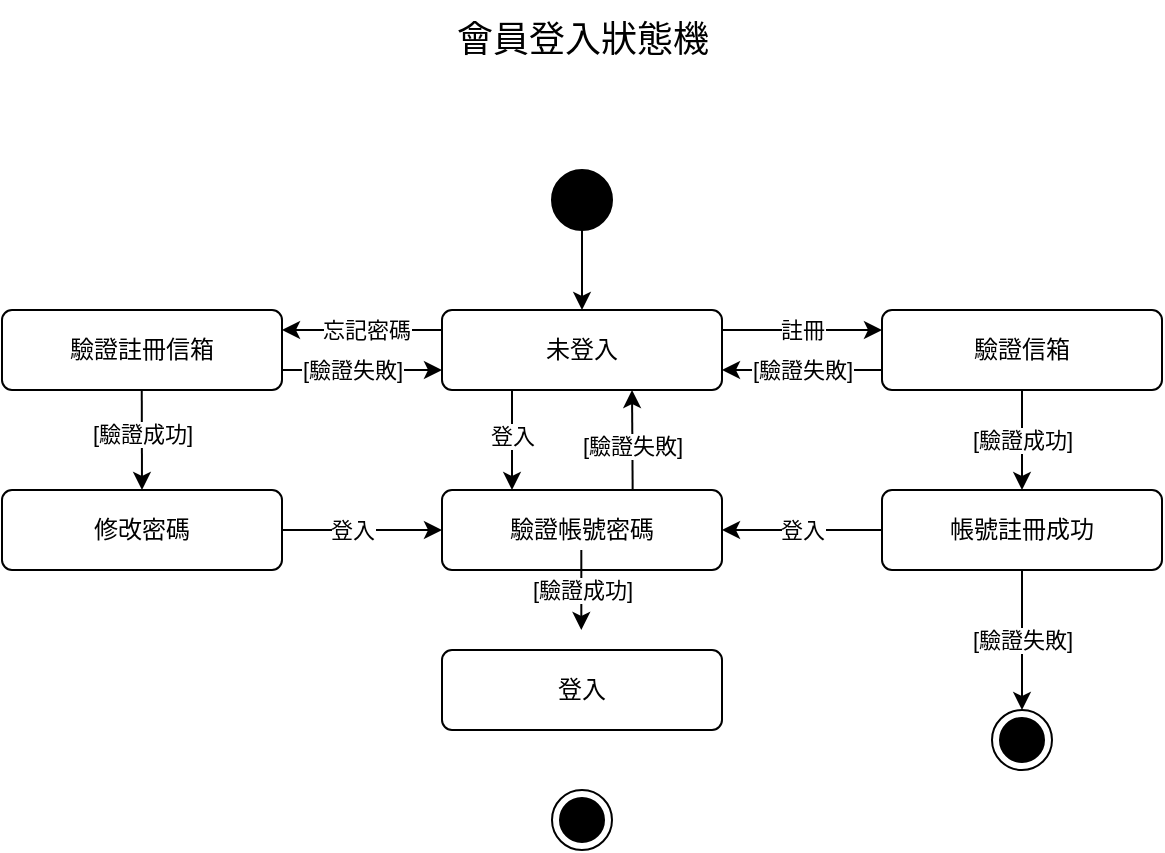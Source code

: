 <mxfile version="24.2.5" type="device" pages="4">
  <diagram id="C5RBs43oDa-KdzZeNtuy" name="登入狀態機">
    <mxGraphModel dx="574" dy="334" grid="1" gridSize="10" guides="1" tooltips="1" connect="1" arrows="1" fold="1" page="1" pageScale="1" pageWidth="827" pageHeight="1169" math="0" shadow="0">
      <root>
        <mxCell id="WIyWlLk6GJQsqaUBKTNV-0" />
        <mxCell id="WIyWlLk6GJQsqaUBKTNV-1" parent="WIyWlLk6GJQsqaUBKTNV-0" />
        <mxCell id="AL2CDXxsfcrJi_243A2Y-0" value="" style="ellipse;fillColor=strokeColor;html=1;" parent="WIyWlLk6GJQsqaUBKTNV-1" vertex="1">
          <mxGeometry x="295" y="170" width="30" height="30" as="geometry" />
        </mxCell>
        <mxCell id="AL2CDXxsfcrJi_243A2Y-1" value="&lt;font style=&quot;font-size: 18px;&quot;&gt;會員登入狀態機&lt;/font&gt;" style="text;html=1;align=center;verticalAlign=middle;resizable=0;points=[];autosize=1;strokeColor=none;fillColor=none;" parent="WIyWlLk6GJQsqaUBKTNV-1" vertex="1">
          <mxGeometry x="235" y="85" width="150" height="40" as="geometry" />
        </mxCell>
        <mxCell id="AL2CDXxsfcrJi_243A2Y-2" value="" style="endArrow=classic;html=1;rounded=0;exitX=0.5;exitY=1;exitDx=0;exitDy=0;entryX=0.5;entryY=0;entryDx=0;entryDy=0;" parent="WIyWlLk6GJQsqaUBKTNV-1" source="AL2CDXxsfcrJi_243A2Y-0" edge="1" target="5Wx7P02jGSiyyXWoik10-0">
          <mxGeometry width="50" height="50" relative="1" as="geometry">
            <mxPoint x="345" y="290" as="sourcePoint" />
            <mxPoint x="310" y="240" as="targetPoint" />
          </mxGeometry>
        </mxCell>
        <mxCell id="5Wx7P02jGSiyyXWoik10-0" value="未登入" style="html=1;align=center;verticalAlign=middle;rounded=1;absoluteArcSize=1;arcSize=10;dashed=0;whiteSpace=wrap;" parent="WIyWlLk6GJQsqaUBKTNV-1" vertex="1">
          <mxGeometry x="240" y="240" width="140" height="40" as="geometry" />
        </mxCell>
        <mxCell id="dz95pTCuz73jS-p0h6Jy-0" value="驗證信箱" style="html=1;align=center;verticalAlign=middle;rounded=1;absoluteArcSize=1;arcSize=10;dashed=0;whiteSpace=wrap;" parent="WIyWlLk6GJQsqaUBKTNV-1" vertex="1">
          <mxGeometry x="460" y="240" width="140" height="40" as="geometry" />
        </mxCell>
        <mxCell id="dz95pTCuz73jS-p0h6Jy-1" value="驗證註冊信箱" style="html=1;align=center;verticalAlign=middle;rounded=1;absoluteArcSize=1;arcSize=10;dashed=0;whiteSpace=wrap;" parent="WIyWlLk6GJQsqaUBKTNV-1" vertex="1">
          <mxGeometry x="20" y="240" width="140" height="40" as="geometry" />
        </mxCell>
        <mxCell id="dz95pTCuz73jS-p0h6Jy-2" value="驗證帳號密碼" style="html=1;align=center;verticalAlign=middle;rounded=1;absoluteArcSize=1;arcSize=10;dashed=0;whiteSpace=wrap;" parent="WIyWlLk6GJQsqaUBKTNV-1" vertex="1">
          <mxGeometry x="240" y="330" width="140" height="40" as="geometry" />
        </mxCell>
        <mxCell id="dz95pTCuz73jS-p0h6Jy-3" value="登入" style="html=1;align=center;verticalAlign=middle;rounded=1;absoluteArcSize=1;arcSize=10;dashed=0;whiteSpace=wrap;" parent="WIyWlLk6GJQsqaUBKTNV-1" vertex="1">
          <mxGeometry x="240" y="410" width="140" height="40" as="geometry" />
        </mxCell>
        <mxCell id="zwurpUFEAPFgYq6pLjo6-1" style="edgeStyle=orthogonalEdgeStyle;rounded=0;orthogonalLoop=1;jettySize=auto;html=1;entryX=0;entryY=0.5;entryDx=0;entryDy=0;" edge="1" parent="WIyWlLk6GJQsqaUBKTNV-1" source="dz95pTCuz73jS-p0h6Jy-13" target="dz95pTCuz73jS-p0h6Jy-2">
          <mxGeometry relative="1" as="geometry" />
        </mxCell>
        <mxCell id="zwurpUFEAPFgYq6pLjo6-2" value="登入" style="edgeLabel;html=1;align=center;verticalAlign=middle;resizable=0;points=[];" vertex="1" connectable="0" parent="zwurpUFEAPFgYq6pLjo6-1">
          <mxGeometry x="0.025" y="2" relative="1" as="geometry">
            <mxPoint x="-6" y="2" as="offset" />
          </mxGeometry>
        </mxCell>
        <mxCell id="dz95pTCuz73jS-p0h6Jy-13" value="修改密碼" style="html=1;align=center;verticalAlign=middle;rounded=1;absoluteArcSize=1;arcSize=10;dashed=0;whiteSpace=wrap;" parent="WIyWlLk6GJQsqaUBKTNV-1" vertex="1">
          <mxGeometry x="20" y="330" width="140" height="40" as="geometry" />
        </mxCell>
        <mxCell id="dz95pTCuz73jS-p0h6Jy-18" value="" style="endArrow=classic;html=1;rounded=0;entryX=0;entryY=0.25;entryDx=0;entryDy=0;exitX=1;exitY=0.25;exitDx=0;exitDy=0;" parent="WIyWlLk6GJQsqaUBKTNV-1" edge="1" target="dz95pTCuz73jS-p0h6Jy-0" source="5Wx7P02jGSiyyXWoik10-0">
          <mxGeometry relative="1" as="geometry">
            <mxPoint x="385" y="250" as="sourcePoint" />
            <mxPoint x="475" y="250.69" as="targetPoint" />
          </mxGeometry>
        </mxCell>
        <mxCell id="dz95pTCuz73jS-p0h6Jy-19" value="註冊" style="edgeLabel;resizable=0;html=1;;align=center;verticalAlign=middle;" parent="dz95pTCuz73jS-p0h6Jy-18" connectable="0" vertex="1">
          <mxGeometry relative="1" as="geometry" />
        </mxCell>
        <mxCell id="dz95pTCuz73jS-p0h6Jy-21" value="" style="endArrow=classic;html=1;rounded=0;entryX=1;entryY=0.25;entryDx=0;entryDy=0;exitX=0;exitY=0.25;exitDx=0;exitDy=0;" parent="WIyWlLk6GJQsqaUBKTNV-1" target="dz95pTCuz73jS-p0h6Jy-1" edge="1" source="5Wx7P02jGSiyyXWoik10-0">
          <mxGeometry relative="1" as="geometry">
            <mxPoint x="245" y="251" as="sourcePoint" />
            <mxPoint x="163.22" y="250" as="targetPoint" />
          </mxGeometry>
        </mxCell>
        <mxCell id="dz95pTCuz73jS-p0h6Jy-22" value="忘記密碼" style="edgeLabel;resizable=0;html=1;;align=center;verticalAlign=middle;" parent="dz95pTCuz73jS-p0h6Jy-21" connectable="0" vertex="1">
          <mxGeometry relative="1" as="geometry">
            <mxPoint x="2" as="offset" />
          </mxGeometry>
        </mxCell>
        <mxCell id="dz95pTCuz73jS-p0h6Jy-26" value="" style="endArrow=classic;html=1;rounded=0;exitX=0.25;exitY=1;exitDx=0;exitDy=0;entryX=0.5;entryY=0;entryDx=0;entryDy=0;" parent="WIyWlLk6GJQsqaUBKTNV-1" edge="1" target="dz95pTCuz73jS-p0h6Jy-13">
          <mxGeometry relative="1" as="geometry">
            <mxPoint x="89.88" y="280" as="sourcePoint" />
            <mxPoint x="89.88" y="320.0" as="targetPoint" />
          </mxGeometry>
        </mxCell>
        <mxCell id="dz95pTCuz73jS-p0h6Jy-27" value="[驗證成功]" style="edgeLabel;resizable=0;html=1;;align=center;verticalAlign=middle;" parent="dz95pTCuz73jS-p0h6Jy-26" connectable="0" vertex="1">
          <mxGeometry relative="1" as="geometry">
            <mxPoint y="-3" as="offset" />
          </mxGeometry>
        </mxCell>
        <mxCell id="dz95pTCuz73jS-p0h6Jy-33" value="" style="endArrow=classic;html=1;rounded=0;entryX=0;entryY=0.75;entryDx=0;entryDy=0;exitX=1;exitY=0.75;exitDx=0;exitDy=0;" parent="WIyWlLk6GJQsqaUBKTNV-1" source="dz95pTCuz73jS-p0h6Jy-1" target="5Wx7P02jGSiyyXWoik10-0" edge="1">
          <mxGeometry relative="1" as="geometry">
            <mxPoint x="260" y="290.92" as="sourcePoint" />
            <mxPoint x="175" y="290" as="targetPoint" />
          </mxGeometry>
        </mxCell>
        <mxCell id="dz95pTCuz73jS-p0h6Jy-34" value="[驗證失敗]" style="edgeLabel;resizable=0;html=1;;align=center;verticalAlign=middle;" parent="dz95pTCuz73jS-p0h6Jy-33" connectable="0" vertex="1">
          <mxGeometry relative="1" as="geometry">
            <mxPoint x="-5" as="offset" />
          </mxGeometry>
        </mxCell>
        <mxCell id="dz95pTCuz73jS-p0h6Jy-35" value="帳號註冊成功" style="html=1;align=center;verticalAlign=middle;rounded=1;absoluteArcSize=1;arcSize=10;dashed=0;whiteSpace=wrap;" parent="WIyWlLk6GJQsqaUBKTNV-1" vertex="1">
          <mxGeometry x="460" y="330" width="140" height="40" as="geometry" />
        </mxCell>
        <mxCell id="dz95pTCuz73jS-p0h6Jy-36" value="" style="endArrow=classic;html=1;rounded=0;entryX=0.5;entryY=0;entryDx=0;entryDy=0;exitX=0.5;exitY=1;exitDx=0;exitDy=0;" parent="WIyWlLk6GJQsqaUBKTNV-1" source="dz95pTCuz73jS-p0h6Jy-0" target="dz95pTCuz73jS-p0h6Jy-35" edge="1">
          <mxGeometry relative="1" as="geometry">
            <mxPoint x="415" y="290" as="sourcePoint" />
            <mxPoint x="505" y="290.69" as="targetPoint" />
          </mxGeometry>
        </mxCell>
        <mxCell id="dz95pTCuz73jS-p0h6Jy-37" value="[驗證成功]" style="edgeLabel;resizable=0;html=1;;align=center;verticalAlign=middle;" parent="dz95pTCuz73jS-p0h6Jy-36" connectable="0" vertex="1">
          <mxGeometry relative="1" as="geometry" />
        </mxCell>
        <mxCell id="dz95pTCuz73jS-p0h6Jy-40" value="" style="endArrow=classic;html=1;rounded=0;entryX=1;entryY=0.5;entryDx=0;entryDy=0;exitX=0;exitY=0.5;exitDx=0;exitDy=0;" parent="WIyWlLk6GJQsqaUBKTNV-1" source="dz95pTCuz73jS-p0h6Jy-35" target="dz95pTCuz73jS-p0h6Jy-2" edge="1">
          <mxGeometry relative="1" as="geometry">
            <mxPoint x="385" y="380" as="sourcePoint" />
            <mxPoint x="470" y="380" as="targetPoint" />
          </mxGeometry>
        </mxCell>
        <mxCell id="dz95pTCuz73jS-p0h6Jy-41" value="登入" style="edgeLabel;resizable=0;html=1;;align=center;verticalAlign=middle;" parent="dz95pTCuz73jS-p0h6Jy-40" connectable="0" vertex="1">
          <mxGeometry relative="1" as="geometry" />
        </mxCell>
        <mxCell id="dz95pTCuz73jS-p0h6Jy-42" value="" style="ellipse;html=1;shape=endState;fillColor=strokeColor;" parent="WIyWlLk6GJQsqaUBKTNV-1" vertex="1">
          <mxGeometry x="295" y="480" width="30" height="30" as="geometry" />
        </mxCell>
        <mxCell id="dz95pTCuz73jS-p0h6Jy-44" value="" style="ellipse;html=1;shape=endState;fillColor=strokeColor;" parent="WIyWlLk6GJQsqaUBKTNV-1" vertex="1">
          <mxGeometry x="515" y="440" width="30" height="30" as="geometry" />
        </mxCell>
        <mxCell id="dz95pTCuz73jS-p0h6Jy-45" value="" style="endArrow=classic;html=1;rounded=0;entryX=0.25;entryY=0;entryDx=0;entryDy=0;exitX=0.25;exitY=1;exitDx=0;exitDy=0;" parent="WIyWlLk6GJQsqaUBKTNV-1" edge="1">
          <mxGeometry relative="1" as="geometry">
            <mxPoint x="309.66" y="360" as="sourcePoint" />
            <mxPoint x="309.66" y="400" as="targetPoint" />
          </mxGeometry>
        </mxCell>
        <mxCell id="dz95pTCuz73jS-p0h6Jy-46" value="[驗證成功]" style="edgeLabel;resizable=0;html=1;;align=center;verticalAlign=middle;" parent="dz95pTCuz73jS-p0h6Jy-45" connectable="0" vertex="1">
          <mxGeometry relative="1" as="geometry" />
        </mxCell>
        <mxCell id="dz95pTCuz73jS-p0h6Jy-47" value="" style="endArrow=classic;html=1;rounded=0;entryX=0.25;entryY=0;entryDx=0;entryDy=0;exitX=0.5;exitY=1;exitDx=0;exitDy=0;" parent="WIyWlLk6GJQsqaUBKTNV-1" edge="1" target="dz95pTCuz73jS-p0h6Jy-2">
          <mxGeometry relative="1" as="geometry">
            <mxPoint x="275.0" y="280" as="sourcePoint" />
            <mxPoint x="275.0" y="320.0" as="targetPoint" />
          </mxGeometry>
        </mxCell>
        <mxCell id="dz95pTCuz73jS-p0h6Jy-48" value="登入" style="edgeLabel;resizable=0;html=1;;align=center;verticalAlign=middle;" parent="dz95pTCuz73jS-p0h6Jy-47" connectable="0" vertex="1">
          <mxGeometry relative="1" as="geometry">
            <mxPoint y="-2" as="offset" />
          </mxGeometry>
        </mxCell>
        <mxCell id="dz95pTCuz73jS-p0h6Jy-52" value="" style="endArrow=classic;html=1;rounded=0;exitX=0.681;exitY=0.013;exitDx=0;exitDy=0;exitPerimeter=0;" parent="WIyWlLk6GJQsqaUBKTNV-1" edge="1" source="dz95pTCuz73jS-p0h6Jy-2">
          <mxGeometry relative="1" as="geometry">
            <mxPoint x="335" y="320" as="sourcePoint" />
            <mxPoint x="335" y="280" as="targetPoint" />
          </mxGeometry>
        </mxCell>
        <mxCell id="dz95pTCuz73jS-p0h6Jy-53" value="[驗證失敗]" style="edgeLabel;resizable=0;html=1;;align=center;verticalAlign=middle;" parent="dz95pTCuz73jS-p0h6Jy-52" connectable="0" vertex="1">
          <mxGeometry relative="1" as="geometry">
            <mxPoint y="3" as="offset" />
          </mxGeometry>
        </mxCell>
        <mxCell id="dz95pTCuz73jS-p0h6Jy-54" value="" style="endArrow=classic;html=1;rounded=0;exitX=0.5;exitY=1;exitDx=0;exitDy=0;entryX=0.5;entryY=0;entryDx=0;entryDy=0;" parent="WIyWlLk6GJQsqaUBKTNV-1" source="dz95pTCuz73jS-p0h6Jy-35" target="dz95pTCuz73jS-p0h6Jy-44" edge="1">
          <mxGeometry relative="1" as="geometry">
            <mxPoint x="525" y="450" as="sourcePoint" />
            <mxPoint x="525" y="410" as="targetPoint" />
          </mxGeometry>
        </mxCell>
        <mxCell id="dz95pTCuz73jS-p0h6Jy-55" value="[驗證失敗]" style="edgeLabel;resizable=0;html=1;;align=center;verticalAlign=middle;" parent="dz95pTCuz73jS-p0h6Jy-54" connectable="0" vertex="1">
          <mxGeometry relative="1" as="geometry" />
        </mxCell>
        <mxCell id="dz95pTCuz73jS-p0h6Jy-56" value="" style="endArrow=classic;html=1;rounded=0;exitX=0;exitY=0.75;exitDx=0;exitDy=0;entryX=1;entryY=0.75;entryDx=0;entryDy=0;" parent="WIyWlLk6GJQsqaUBKTNV-1" source="dz95pTCuz73jS-p0h6Jy-0" target="5Wx7P02jGSiyyXWoik10-0" edge="1">
          <mxGeometry relative="1" as="geometry">
            <mxPoint x="435" y="310" as="sourcePoint" />
            <mxPoint x="435" y="270" as="targetPoint" />
          </mxGeometry>
        </mxCell>
        <mxCell id="dz95pTCuz73jS-p0h6Jy-57" value="[驗證失敗]" style="edgeLabel;resizable=0;html=1;;align=center;verticalAlign=middle;" parent="dz95pTCuz73jS-p0h6Jy-56" connectable="0" vertex="1">
          <mxGeometry relative="1" as="geometry" />
        </mxCell>
      </root>
    </mxGraphModel>
  </diagram>
  <diagram id="mJCJ5-vPjcze_X3Vs22I" name="查詢餐廳狀態機">
    <mxGraphModel dx="1434" dy="836" grid="1" gridSize="10" guides="1" tooltips="1" connect="1" arrows="1" fold="1" page="1" pageScale="1" pageWidth="827" pageHeight="1169" math="0" shadow="0">
      <root>
        <mxCell id="0" />
        <mxCell id="1" parent="0" />
        <mxCell id="ymjaRDoJiyU18-Y9jcZj-2" value="&lt;font style=&quot;font-size: 18px;&quot;&gt;查詢餐廳狀態機&lt;/font&gt;" style="text;html=1;align=center;verticalAlign=middle;resizable=0;points=[];autosize=1;strokeColor=none;fillColor=none;" parent="1" vertex="1">
          <mxGeometry x="280" y="120" width="150" height="40" as="geometry" />
        </mxCell>
        <mxCell id="9vJhoEvKW360OCCBH1eX-37" value="" style="ellipse;fillColor=strokeColor;html=1;" parent="1" vertex="1">
          <mxGeometry x="330" y="190" width="30" height="30" as="geometry" />
        </mxCell>
        <mxCell id="9vJhoEvKW360OCCBH1eX-38" value="" style="endArrow=classic;html=1;rounded=0;exitX=0.5;exitY=1;exitDx=0;exitDy=0;" parent="1" source="9vJhoEvKW360OCCBH1eX-37" edge="1">
          <mxGeometry width="50" height="50" relative="1" as="geometry">
            <mxPoint x="380" y="310" as="sourcePoint" />
            <mxPoint x="345" y="260" as="targetPoint" />
          </mxGeometry>
        </mxCell>
        <mxCell id="9vJhoEvKW360OCCBH1eX-39" value="登入中" style="html=1;align=center;verticalAlign=top;rounded=1;absoluteArcSize=1;arcSize=10;dashed=0;whiteSpace=wrap;" parent="1" vertex="1">
          <mxGeometry x="280" y="260" width="140" height="40" as="geometry" />
        </mxCell>
        <mxCell id="9vJhoEvKW360OCCBH1eX-43" value="官網" style="html=1;align=center;verticalAlign=top;rounded=1;absoluteArcSize=1;arcSize=10;dashed=0;whiteSpace=wrap;" parent="1" vertex="1">
          <mxGeometry x="60" y="440" width="140" height="40" as="geometry" />
        </mxCell>
        <mxCell id="9vJhoEvKW360OCCBH1eX-44" value="" style="endArrow=classic;html=1;rounded=0;entryX=0.5;entryY=0;entryDx=0;entryDy=0;exitX=0.461;exitY=1.007;exitDx=0;exitDy=0;exitPerimeter=0;" parent="1" edge="1">
          <mxGeometry width="50" height="50" relative="1" as="geometry">
            <mxPoint x="129.54" y="480" as="sourcePoint" />
            <mxPoint x="130" y="519.72" as="targetPoint" />
          </mxGeometry>
        </mxCell>
        <mxCell id="9vJhoEvKW360OCCBH1eX-61" value="" style="ellipse;html=1;shape=endState;fillColor=strokeColor;" parent="1" vertex="1">
          <mxGeometry x="115" y="519.72" width="30" height="30" as="geometry" />
        </mxCell>
        <mxCell id="9vJhoEvKW360OCCBH1eX-63" value="" style="endArrow=classic;html=1;rounded=0;exitX=0.5;exitY=1;exitDx=0;exitDy=0;" parent="1" source="9vJhoEvKW360OCCBH1eX-39" edge="1">
          <mxGeometry relative="1" as="geometry">
            <mxPoint x="330" y="320" as="sourcePoint" />
            <mxPoint x="350" y="350" as="targetPoint" />
          </mxGeometry>
        </mxCell>
        <mxCell id="9vJhoEvKW360OCCBH1eX-64" value="選擇地點、形容詞、關鍵字" style="edgeLabel;resizable=0;html=1;;align=center;verticalAlign=middle;" parent="9vJhoEvKW360OCCBH1eX-63" connectable="0" vertex="1">
          <mxGeometry relative="1" as="geometry" />
        </mxCell>
        <mxCell id="9vJhoEvKW360OCCBH1eX-73" value="搜尋結果餐廳" style="html=1;align=center;verticalAlign=top;rounded=1;absoluteArcSize=1;arcSize=10;dashed=0;whiteSpace=wrap;" parent="1" vertex="1">
          <mxGeometry x="280" y="350" width="140" height="40" as="geometry" />
        </mxCell>
        <mxCell id="9vJhoEvKW360OCCBH1eX-74" value="" style="endArrow=classic;html=1;rounded=0;entryX=0;entryY=0.5;entryDx=0;entryDy=0;" parent="1" target="9vJhoEvKW360OCCBH1eX-75" edge="1">
          <mxGeometry width="50" height="50" relative="1" as="geometry">
            <mxPoint x="640" y="370" as="sourcePoint" />
            <mxPoint x="705" y="360" as="targetPoint" />
          </mxGeometry>
        </mxCell>
        <mxCell id="9vJhoEvKW360OCCBH1eX-75" value="" style="ellipse;html=1;shape=endState;fillColor=strokeColor;" parent="1" vertex="1">
          <mxGeometry x="690" y="355" width="30" height="30" as="geometry" />
        </mxCell>
        <mxCell id="9vJhoEvKW360OCCBH1eX-79" value="選擇餐廳" style="html=1;align=center;verticalAlign=top;rounded=1;absoluteArcSize=1;arcSize=10;dashed=0;whiteSpace=wrap;" parent="1" vertex="1">
          <mxGeometry x="500" y="350" width="140" height="40" as="geometry" />
        </mxCell>
        <mxCell id="9vJhoEvKW360OCCBH1eX-82" value="" style="endArrow=classic;html=1;rounded=0;exitX=1;exitY=0.5;exitDx=0;exitDy=0;entryX=0;entryY=0.5;entryDx=0;entryDy=0;" parent="1" source="9vJhoEvKW360OCCBH1eX-73" target="9vJhoEvKW360OCCBH1eX-79" edge="1">
          <mxGeometry relative="1" as="geometry">
            <mxPoint x="460" y="370" as="sourcePoint" />
            <mxPoint x="460" y="420" as="targetPoint" />
          </mxGeometry>
        </mxCell>
        <mxCell id="9vJhoEvKW360OCCBH1eX-83" value="餐廳資訊" style="edgeLabel;resizable=0;html=1;;align=center;verticalAlign=middle;" parent="9vJhoEvKW360OCCBH1eX-82" connectable="0" vertex="1">
          <mxGeometry relative="1" as="geometry" />
        </mxCell>
        <mxCell id="9vJhoEvKW360OCCBH1eX-84" value="" style="endArrow=classic;html=1;rounded=0;exitX=0.5;exitY=1;exitDx=0;exitDy=0;" parent="1" edge="1">
          <mxGeometry relative="1" as="geometry">
            <mxPoint x="350" y="390" as="sourcePoint" />
            <mxPoint x="350" y="440" as="targetPoint" />
          </mxGeometry>
        </mxCell>
        <mxCell id="9vJhoEvKW360OCCBH1eX-85" value="餐廳收藏" style="edgeLabel;resizable=0;html=1;;align=center;verticalAlign=middle;" parent="9vJhoEvKW360OCCBH1eX-84" connectable="0" vertex="1">
          <mxGeometry relative="1" as="geometry" />
        </mxCell>
        <mxCell id="9vJhoEvKW360OCCBH1eX-86" value="最愛" style="html=1;align=center;verticalAlign=top;rounded=1;absoluteArcSize=1;arcSize=10;dashed=0;whiteSpace=wrap;" parent="1" vertex="1">
          <mxGeometry x="280" y="440" width="140" height="40" as="geometry" />
        </mxCell>
        <mxCell id="9vJhoEvKW360OCCBH1eX-87" value="" style="endArrow=classic;html=1;rounded=0;exitX=0.5;exitY=1;exitDx=0;exitDy=0;" parent="1" edge="1">
          <mxGeometry relative="1" as="geometry">
            <mxPoint x="349.58" y="480" as="sourcePoint" />
            <mxPoint x="349.58" y="530" as="targetPoint" />
          </mxGeometry>
        </mxCell>
        <mxCell id="9vJhoEvKW360OCCBH1eX-88" value="[尚未收藏]" style="edgeLabel;resizable=0;html=1;;align=center;verticalAlign=middle;" parent="9vJhoEvKW360OCCBH1eX-87" connectable="0" vertex="1">
          <mxGeometry relative="1" as="geometry" />
        </mxCell>
        <mxCell id="9vJhoEvKW360OCCBH1eX-89" value="新增最愛" style="html=1;align=center;verticalAlign=top;rounded=1;absoluteArcSize=1;arcSize=10;dashed=0;whiteSpace=wrap;" parent="1" vertex="1">
          <mxGeometry x="280" y="530" width="140" height="40" as="geometry" />
        </mxCell>
        <mxCell id="9vJhoEvKW360OCCBH1eX-91" value="取消最愛" style="html=1;align=center;verticalAlign=top;rounded=1;absoluteArcSize=1;arcSize=10;dashed=0;whiteSpace=wrap;" parent="1" vertex="1">
          <mxGeometry x="500" y="440" width="140" height="40" as="geometry" />
        </mxCell>
        <mxCell id="9vJhoEvKW360OCCBH1eX-92" value="" style="endArrow=classic;html=1;rounded=0;exitX=1;exitY=0.5;exitDx=0;exitDy=0;entryX=0;entryY=0.5;entryDx=0;entryDy=0;" parent="1" target="9vJhoEvKW360OCCBH1eX-91" edge="1">
          <mxGeometry relative="1" as="geometry">
            <mxPoint x="420" y="460" as="sourcePoint" />
            <mxPoint x="460" y="510" as="targetPoint" />
          </mxGeometry>
        </mxCell>
        <mxCell id="9vJhoEvKW360OCCBH1eX-93" value="[已收藏]" style="edgeLabel;resizable=0;html=1;;align=center;verticalAlign=middle;" parent="9vJhoEvKW360OCCBH1eX-92" connectable="0" vertex="1">
          <mxGeometry relative="1" as="geometry" />
        </mxCell>
        <mxCell id="9vJhoEvKW360OCCBH1eX-95" value="" style="ellipse;html=1;shape=endState;fillColor=strokeColor;" parent="1" vertex="1">
          <mxGeometry x="555" y="535" width="30" height="30" as="geometry" />
        </mxCell>
        <mxCell id="9vJhoEvKW360OCCBH1eX-96" value="" style="endArrow=classic;html=1;rounded=0;entryX=0.5;entryY=0;entryDx=0;entryDy=0;exitX=0.461;exitY=1.007;exitDx=0;exitDy=0;exitPerimeter=0;" parent="1" target="9vJhoEvKW360OCCBH1eX-95" edge="1">
          <mxGeometry width="50" height="50" relative="1" as="geometry">
            <mxPoint x="569.58" y="480" as="sourcePoint" />
            <mxPoint x="569.58" y="520" as="targetPoint" />
          </mxGeometry>
        </mxCell>
        <mxCell id="9vJhoEvKW360OCCBH1eX-97" value="" style="endArrow=classic;html=1;rounded=0;entryX=0;entryY=0.5;entryDx=0;entryDy=0;exitX=1;exitY=0.5;exitDx=0;exitDy=0;" parent="1" source="9vJhoEvKW360OCCBH1eX-89" target="9vJhoEvKW360OCCBH1eX-95" edge="1">
          <mxGeometry width="50" height="50" relative="1" as="geometry">
            <mxPoint x="135" y="520" as="sourcePoint" />
            <mxPoint x="135" y="560" as="targetPoint" />
          </mxGeometry>
        </mxCell>
        <mxCell id="9vJhoEvKW360OCCBH1eX-98" value="地圖" style="html=1;align=center;verticalAlign=top;rounded=1;absoluteArcSize=1;arcSize=10;dashed=0;whiteSpace=wrap;" parent="1" vertex="1">
          <mxGeometry x="60" y="260" width="140" height="40" as="geometry" />
        </mxCell>
        <mxCell id="9vJhoEvKW360OCCBH1eX-102" value="" style="endArrow=classic;html=1;rounded=0;exitX=0;exitY=0.25;exitDx=0;exitDy=0;entryX=0.5;entryY=1;entryDx=0;entryDy=0;" parent="1" source="9vJhoEvKW360OCCBH1eX-73" target="9vJhoEvKW360OCCBH1eX-98" edge="1">
          <mxGeometry relative="1" as="geometry">
            <mxPoint x="170" y="420" as="sourcePoint" />
            <mxPoint x="250" y="420" as="targetPoint" />
            <Array as="points">
              <mxPoint x="130" y="360" />
            </Array>
          </mxGeometry>
        </mxCell>
        <mxCell id="9vJhoEvKW360OCCBH1eX-103" value="餐廳資訊" style="edgeLabel;resizable=0;html=1;;align=center;verticalAlign=middle;" parent="9vJhoEvKW360OCCBH1eX-102" connectable="0" vertex="1">
          <mxGeometry relative="1" as="geometry" />
        </mxCell>
        <mxCell id="9vJhoEvKW360OCCBH1eX-104" value="" style="endArrow=classic;html=1;rounded=0;exitX=0;exitY=0.25;exitDx=0;exitDy=0;entryX=0.5;entryY=0;entryDx=0;entryDy=0;" parent="1" target="9vJhoEvKW360OCCBH1eX-43" edge="1">
          <mxGeometry relative="1" as="geometry">
            <mxPoint x="280" y="380" as="sourcePoint" />
            <mxPoint x="130" y="320" as="targetPoint" />
            <Array as="points">
              <mxPoint x="130" y="380" />
            </Array>
          </mxGeometry>
        </mxCell>
        <mxCell id="9vJhoEvKW360OCCBH1eX-105" value="官網資訊" style="edgeLabel;resizable=0;html=1;;align=center;verticalAlign=middle;" parent="9vJhoEvKW360OCCBH1eX-104" connectable="0" vertex="1">
          <mxGeometry relative="1" as="geometry" />
        </mxCell>
        <mxCell id="9vJhoEvKW360OCCBH1eX-106" value="" style="endArrow=classic;html=1;rounded=0;entryX=0.5;entryY=1;entryDx=0;entryDy=0;exitX=0.5;exitY=0;exitDx=0;exitDy=0;" parent="1" source="9vJhoEvKW360OCCBH1eX-98" target="9vJhoEvKW360OCCBH1eX-107" edge="1">
          <mxGeometry width="50" height="50" relative="1" as="geometry">
            <mxPoint x="170" y="210" as="sourcePoint" />
            <mxPoint x="170" y="250" as="targetPoint" />
          </mxGeometry>
        </mxCell>
        <mxCell id="9vJhoEvKW360OCCBH1eX-107" value="" style="ellipse;html=1;shape=endState;fillColor=strokeColor;" parent="1" vertex="1">
          <mxGeometry x="115" y="190" width="30" height="30" as="geometry" />
        </mxCell>
      </root>
    </mxGraphModel>
  </diagram>
  <diagram name="修改會員資訊狀態機" id="SFfWicdosxGCoJVDgU1N">
    <mxGraphModel dx="1434" dy="836" grid="1" gridSize="10" guides="1" tooltips="1" connect="1" arrows="1" fold="1" page="1" pageScale="1" pageWidth="827" pageHeight="1169" math="0" shadow="0">
      <root>
        <mxCell id="tuyEu8sb2MfoyLABzLiH-0" />
        <mxCell id="tuyEu8sb2MfoyLABzLiH-1" parent="tuyEu8sb2MfoyLABzLiH-0" />
        <mxCell id="tuyEu8sb2MfoyLABzLiH-2" value="&lt;font style=&quot;font-size: 18px;&quot;&gt;修改會員資訊狀態機&lt;/font&gt;" style="text;html=1;align=center;verticalAlign=middle;resizable=0;points=[];autosize=1;strokeColor=none;fillColor=none;" parent="tuyEu8sb2MfoyLABzLiH-1" vertex="1">
          <mxGeometry x="260" y="120" width="190" height="40" as="geometry" />
        </mxCell>
        <mxCell id="tuyEu8sb2MfoyLABzLiH-3" value="" style="ellipse;fillColor=strokeColor;html=1;" parent="tuyEu8sb2MfoyLABzLiH-1" vertex="1">
          <mxGeometry x="330" y="190" width="30" height="30" as="geometry" />
        </mxCell>
        <mxCell id="tuyEu8sb2MfoyLABzLiH-4" value="" style="endArrow=classic;html=1;rounded=0;exitX=0.5;exitY=1;exitDx=0;exitDy=0;" parent="tuyEu8sb2MfoyLABzLiH-1" source="tuyEu8sb2MfoyLABzLiH-3" edge="1">
          <mxGeometry width="50" height="50" relative="1" as="geometry">
            <mxPoint x="380" y="310" as="sourcePoint" />
            <mxPoint x="345" y="260" as="targetPoint" />
          </mxGeometry>
        </mxCell>
        <mxCell id="tuyEu8sb2MfoyLABzLiH-5" value="登入中" style="html=1;align=center;verticalAlign=top;rounded=1;absoluteArcSize=1;arcSize=10;dashed=0;whiteSpace=wrap;" parent="tuyEu8sb2MfoyLABzLiH-1" vertex="1">
          <mxGeometry x="280" y="260" width="140" height="40" as="geometry" />
        </mxCell>
        <mxCell id="tuyEu8sb2MfoyLABzLiH-6" value="" style="endArrow=classic;html=1;rounded=0;exitX=0.5;exitY=1;exitDx=0;exitDy=0;" parent="tuyEu8sb2MfoyLABzLiH-1" source="tuyEu8sb2MfoyLABzLiH-5" edge="1">
          <mxGeometry relative="1" as="geometry">
            <mxPoint x="330" y="320" as="sourcePoint" />
            <mxPoint x="350" y="350" as="targetPoint" />
          </mxGeometry>
        </mxCell>
        <mxCell id="tuyEu8sb2MfoyLABzLiH-7" value="選擇會員專區" style="edgeLabel;resizable=0;html=1;;align=center;verticalAlign=middle;" parent="tuyEu8sb2MfoyLABzLiH-6" connectable="0" vertex="1">
          <mxGeometry relative="1" as="geometry" />
        </mxCell>
        <mxCell id="tuyEu8sb2MfoyLABzLiH-8" value="會員資料" style="html=1;align=center;verticalAlign=top;rounded=1;absoluteArcSize=1;arcSize=10;dashed=0;whiteSpace=wrap;" parent="tuyEu8sb2MfoyLABzLiH-1" vertex="1">
          <mxGeometry x="280" y="350" width="140" height="40" as="geometry" />
        </mxCell>
        <mxCell id="tuyEu8sb2MfoyLABzLiH-9" value="" style="endArrow=classic;html=1;rounded=0;exitX=0.5;exitY=1;exitDx=0;exitDy=0;" parent="tuyEu8sb2MfoyLABzLiH-1" edge="1">
          <mxGeometry relative="1" as="geometry">
            <mxPoint x="320" y="390" as="sourcePoint" />
            <mxPoint x="320" y="440" as="targetPoint" />
          </mxGeometry>
        </mxCell>
        <mxCell id="tuyEu8sb2MfoyLABzLiH-10" value="修改資料" style="edgeLabel;resizable=0;html=1;;align=center;verticalAlign=middle;" parent="tuyEu8sb2MfoyLABzLiH-9" connectable="0" vertex="1">
          <mxGeometry relative="1" as="geometry" />
        </mxCell>
        <mxCell id="tuyEu8sb2MfoyLABzLiH-11" value="驗證資料格式" style="html=1;align=center;verticalAlign=top;rounded=1;absoluteArcSize=1;arcSize=10;dashed=0;whiteSpace=wrap;" parent="tuyEu8sb2MfoyLABzLiH-1" vertex="1">
          <mxGeometry x="280" y="440" width="140" height="40" as="geometry" />
        </mxCell>
        <mxCell id="tuyEu8sb2MfoyLABzLiH-12" value="" style="ellipse;html=1;shape=endState;fillColor=strokeColor;" parent="tuyEu8sb2MfoyLABzLiH-1" vertex="1">
          <mxGeometry x="335" y="625" width="30" height="30" as="geometry" />
        </mxCell>
        <mxCell id="tuyEu8sb2MfoyLABzLiH-13" value="" style="endArrow=classic;html=1;rounded=0;entryX=0.5;entryY=0;entryDx=0;entryDy=0;exitX=0.461;exitY=1.007;exitDx=0;exitDy=0;exitPerimeter=0;" parent="tuyEu8sb2MfoyLABzLiH-1" target="tuyEu8sb2MfoyLABzLiH-12" edge="1">
          <mxGeometry width="50" height="50" relative="1" as="geometry">
            <mxPoint x="349.58" y="570" as="sourcePoint" />
            <mxPoint x="349.58" y="610" as="targetPoint" />
          </mxGeometry>
        </mxCell>
        <mxCell id="jWd4TpmWNsBvAWbHB3Pc-0" value="" style="endArrow=classic;html=1;rounded=0;exitX=0.75;exitY=0;exitDx=0;exitDy=0;entryX=0.75;entryY=1;entryDx=0;entryDy=0;" parent="tuyEu8sb2MfoyLABzLiH-1" source="tuyEu8sb2MfoyLABzLiH-11" target="tuyEu8sb2MfoyLABzLiH-8" edge="1">
          <mxGeometry relative="1" as="geometry">
            <mxPoint x="330" y="400" as="sourcePoint" />
            <mxPoint x="330" y="450" as="targetPoint" />
          </mxGeometry>
        </mxCell>
        <mxCell id="jWd4TpmWNsBvAWbHB3Pc-1" value="[驗證失敗]" style="edgeLabel;resizable=0;html=1;;align=center;verticalAlign=middle;" parent="jWd4TpmWNsBvAWbHB3Pc-0" connectable="0" vertex="1">
          <mxGeometry relative="1" as="geometry" />
        </mxCell>
        <mxCell id="jWd4TpmWNsBvAWbHB3Pc-2" value="" style="endArrow=classic;html=1;rounded=0;exitX=0.5;exitY=1;exitDx=0;exitDy=0;" parent="tuyEu8sb2MfoyLABzLiH-1" edge="1">
          <mxGeometry relative="1" as="geometry">
            <mxPoint x="350" y="480" as="sourcePoint" />
            <mxPoint x="350" y="530" as="targetPoint" />
          </mxGeometry>
        </mxCell>
        <mxCell id="jWd4TpmWNsBvAWbHB3Pc-3" value="[驗證成功]" style="edgeLabel;resizable=0;html=1;;align=center;verticalAlign=middle;" parent="jWd4TpmWNsBvAWbHB3Pc-2" connectable="0" vertex="1">
          <mxGeometry relative="1" as="geometry" />
        </mxCell>
        <mxCell id="jWd4TpmWNsBvAWbHB3Pc-4" value="會員資料修改完成" style="html=1;align=center;verticalAlign=top;rounded=1;absoluteArcSize=1;arcSize=10;dashed=0;whiteSpace=wrap;" parent="tuyEu8sb2MfoyLABzLiH-1" vertex="1">
          <mxGeometry x="280" y="530" width="140" height="40" as="geometry" />
        </mxCell>
      </root>
    </mxGraphModel>
  </diagram>
  <diagram name="收藏狀態機" id="q1knk1CsHRzvq2ZvaTYx">
    <mxGraphModel dx="1434" dy="836" grid="1" gridSize="10" guides="1" tooltips="1" connect="1" arrows="1" fold="1" page="1" pageScale="1" pageWidth="827" pageHeight="1169" math="0" shadow="0">
      <root>
        <mxCell id="SF2ilbdO_XFCAbRxXxLH-0" />
        <mxCell id="SF2ilbdO_XFCAbRxXxLH-1" parent="SF2ilbdO_XFCAbRxXxLH-0" />
        <mxCell id="SF2ilbdO_XFCAbRxXxLH-2" value="&lt;font style=&quot;font-size: 18px;&quot;&gt;收藏狀態機&lt;/font&gt;" style="text;html=1;align=center;verticalAlign=middle;resizable=0;points=[];autosize=1;strokeColor=none;fillColor=none;" parent="SF2ilbdO_XFCAbRxXxLH-1" vertex="1">
          <mxGeometry x="370" y="120" width="110" height="40" as="geometry" />
        </mxCell>
        <mxCell id="SF2ilbdO_XFCAbRxXxLH-3" value="" style="ellipse;fillColor=strokeColor;html=1;" parent="SF2ilbdO_XFCAbRxXxLH-1" vertex="1">
          <mxGeometry x="330" y="190" width="30" height="30" as="geometry" />
        </mxCell>
        <mxCell id="SF2ilbdO_XFCAbRxXxLH-4" value="" style="endArrow=classic;html=1;rounded=0;exitX=0.5;exitY=1;exitDx=0;exitDy=0;" parent="SF2ilbdO_XFCAbRxXxLH-1" source="SF2ilbdO_XFCAbRxXxLH-3" edge="1">
          <mxGeometry width="50" height="50" relative="1" as="geometry">
            <mxPoint x="380" y="310" as="sourcePoint" />
            <mxPoint x="345" y="260" as="targetPoint" />
          </mxGeometry>
        </mxCell>
        <mxCell id="SF2ilbdO_XFCAbRxXxLH-5" value="登入中" style="html=1;align=center;verticalAlign=top;rounded=1;absoluteArcSize=1;arcSize=10;dashed=0;whiteSpace=wrap;" parent="SF2ilbdO_XFCAbRxXxLH-1" vertex="1">
          <mxGeometry x="280" y="260" width="140" height="40" as="geometry" />
        </mxCell>
        <mxCell id="SF2ilbdO_XFCAbRxXxLH-9" value="" style="endArrow=classic;html=1;rounded=0;exitX=0.5;exitY=1;exitDx=0;exitDy=0;" parent="SF2ilbdO_XFCAbRxXxLH-1" source="SF2ilbdO_XFCAbRxXxLH-5" edge="1">
          <mxGeometry relative="1" as="geometry">
            <mxPoint x="330" y="320" as="sourcePoint" />
            <mxPoint x="350" y="350" as="targetPoint" />
          </mxGeometry>
        </mxCell>
        <mxCell id="SF2ilbdO_XFCAbRxXxLH-10" value="選擇會員專區" style="edgeLabel;resizable=0;html=1;;align=center;verticalAlign=middle;" parent="SF2ilbdO_XFCAbRxXxLH-9" connectable="0" vertex="1">
          <mxGeometry relative="1" as="geometry" />
        </mxCell>
        <mxCell id="SF2ilbdO_XFCAbRxXxLH-11" value="我的最愛" style="html=1;align=center;verticalAlign=top;rounded=1;absoluteArcSize=1;arcSize=10;dashed=0;whiteSpace=wrap;" parent="SF2ilbdO_XFCAbRxXxLH-1" vertex="1">
          <mxGeometry x="280" y="350" width="140" height="40" as="geometry" />
        </mxCell>
        <mxCell id="SF2ilbdO_XFCAbRxXxLH-17" value="" style="endArrow=classic;html=1;rounded=0;exitX=0.5;exitY=1;exitDx=0;exitDy=0;" parent="SF2ilbdO_XFCAbRxXxLH-1" edge="1">
          <mxGeometry relative="1" as="geometry">
            <mxPoint x="350" y="390" as="sourcePoint" />
            <mxPoint x="350" y="440" as="targetPoint" />
          </mxGeometry>
        </mxCell>
        <mxCell id="SF2ilbdO_XFCAbRxXxLH-18" value="移除" style="edgeLabel;resizable=0;html=1;;align=center;verticalAlign=middle;" parent="SF2ilbdO_XFCAbRxXxLH-17" connectable="0" vertex="1">
          <mxGeometry relative="1" as="geometry" />
        </mxCell>
        <mxCell id="SF2ilbdO_XFCAbRxXxLH-19" value="取消最愛" style="html=1;align=center;verticalAlign=top;rounded=1;absoluteArcSize=1;arcSize=10;dashed=0;whiteSpace=wrap;" parent="SF2ilbdO_XFCAbRxXxLH-1" vertex="1">
          <mxGeometry x="280" y="440" width="140" height="40" as="geometry" />
        </mxCell>
        <mxCell id="SF2ilbdO_XFCAbRxXxLH-26" value="" style="ellipse;html=1;shape=endState;fillColor=strokeColor;" parent="SF2ilbdO_XFCAbRxXxLH-1" vertex="1">
          <mxGeometry x="335" y="535" width="30" height="30" as="geometry" />
        </mxCell>
        <mxCell id="SF2ilbdO_XFCAbRxXxLH-27" value="" style="endArrow=classic;html=1;rounded=0;entryX=0.5;entryY=0;entryDx=0;entryDy=0;exitX=0.461;exitY=1.007;exitDx=0;exitDy=0;exitPerimeter=0;" parent="SF2ilbdO_XFCAbRxXxLH-1" target="SF2ilbdO_XFCAbRxXxLH-26" edge="1">
          <mxGeometry width="50" height="50" relative="1" as="geometry">
            <mxPoint x="349.58" y="480" as="sourcePoint" />
            <mxPoint x="349.58" y="520" as="targetPoint" />
          </mxGeometry>
        </mxCell>
        <mxCell id="qcq3ArTyEJu2xkxHnL5j-0" value="" style="endArrow=classic;html=1;rounded=0;exitX=1;exitY=0.5;exitDx=0;exitDy=0;" parent="SF2ilbdO_XFCAbRxXxLH-1" source="SF2ilbdO_XFCAbRxXxLH-11" edge="1">
          <mxGeometry relative="1" as="geometry">
            <mxPoint x="440" y="370" as="sourcePoint" />
            <mxPoint x="520" y="440" as="targetPoint" />
            <Array as="points">
              <mxPoint x="520" y="370" />
            </Array>
          </mxGeometry>
        </mxCell>
        <mxCell id="qcq3ArTyEJu2xkxHnL5j-1" value="查看餐廳" style="edgeLabel;resizable=0;html=1;;align=center;verticalAlign=middle;" parent="qcq3ArTyEJu2xkxHnL5j-0" connectable="0" vertex="1">
          <mxGeometry relative="1" as="geometry" />
        </mxCell>
        <mxCell id="qcq3ArTyEJu2xkxHnL5j-2" value="選擇餐廳" style="html=1;align=center;verticalAlign=top;rounded=1;absoluteArcSize=1;arcSize=10;dashed=0;whiteSpace=wrap;" parent="SF2ilbdO_XFCAbRxXxLH-1" vertex="1">
          <mxGeometry x="450" y="440" width="140" height="40" as="geometry" />
        </mxCell>
        <mxCell id="qcq3ArTyEJu2xkxHnL5j-3" value="" style="ellipse;html=1;shape=endState;fillColor=strokeColor;" parent="SF2ilbdO_XFCAbRxXxLH-1" vertex="1">
          <mxGeometry x="505" y="535" width="30" height="30" as="geometry" />
        </mxCell>
        <mxCell id="qcq3ArTyEJu2xkxHnL5j-4" value="" style="endArrow=classic;html=1;rounded=0;entryX=0.5;entryY=0;entryDx=0;entryDy=0;exitX=0.461;exitY=1.007;exitDx=0;exitDy=0;exitPerimeter=0;" parent="SF2ilbdO_XFCAbRxXxLH-1" target="qcq3ArTyEJu2xkxHnL5j-3" edge="1">
          <mxGeometry width="50" height="50" relative="1" as="geometry">
            <mxPoint x="519.58" y="480" as="sourcePoint" />
            <mxPoint x="519.58" y="520" as="targetPoint" />
          </mxGeometry>
        </mxCell>
      </root>
    </mxGraphModel>
  </diagram>
</mxfile>

